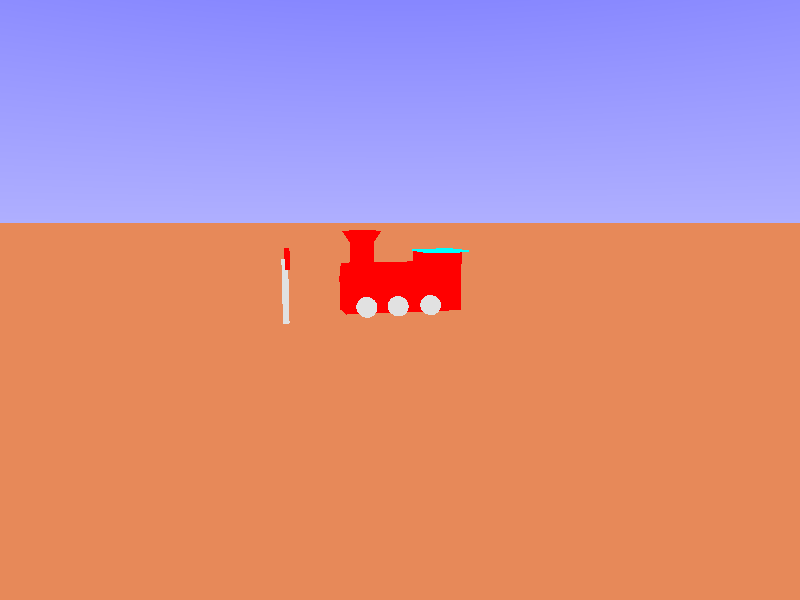 #include "colors.inc"

//background { color Gray }
          
camera{
    location <4, 2, -clock+15>
    look_at <0, 0, 0>
}

light_source { <0, 10, -5> color White }   

// skysphere function taken from POV-Ray documentation http://www-f9.ijs.si/~matevz/docs/PovRay/pov99.htm
sky_sphere {

    pigment {

      gradient y

      color_map {

        [0 color White]

        [1 color Blue]

      }

      scale 1.75

      translate -1

    }

}

// plane for the train to drive on - taken from the notes - slightly modified
plane {
    <0, 1, 0>, -0.325
    pigment{color rgb<0.8,0.25,0.1>} 

}

#declare train=union { 
    // box for the base of the train - rectangular
    box{ <-1.5,-0.25,-0.5>, <1.5,0.5,0.5> pigment { Red } }
    // box for the conductors cabin
    box { <-1.5,0,-0.5>, <-0.5,1.25,0.5> pigment { Red } }
    
    // roof box for the conductors cabin
    box { <-1.65,1.25,-0.65>, <-0.5,1.3,0.65> pigment { Cyan } }
    
    // cylinder for the engine
    // cylinders vectors are where it starts and where it ends, followed by it's radius, then pigment
    cylinder { <-0.5,0.5,0>, <1.5,0.5,0>, 0.5 pigment { Red } }
    
    // cylinder for spout
    cylinder { <1,0,0>, <1,1.5,0>, 0.3 pigment {Red} }
    
    // cone to finish it off
    cone { <1,1.5,0>, .3, <1,1.8,0>, 0.5 pigment { Red } }   
    
    // wheels... because every train needs wheels - use flat cylinders 
    // **** LEFT SIDE ****
    // front left
    cylinder { <1,-0.08,0.5>, <1, -0.08, 0.65>,0.25 pigment { Gray } }
    // middle left
    cylinder { <0.2,-0.08,0.5>, <0.2, -0.08, 0.65>,0.25 pigment { Gray } }
    // back left 
    cylinder { <-0.65,-0.08,0.5>, <-0.65, -0.08, 0.65>,0.25 pigment { Gray } }
    
    // **** REIGHT SIDE ****
    // front right                     
    cylinder { <1,-0.08,-0.5>, <1, -0.08, -0.65>,0.25 pigment { Gray } }
    // middle right
    cylinder { <0.2,-0.08,-0.5>, <0.2, -0.08, -0.65>,0.25 pigment { Gray } }
    // back right         
    cylinder { <-0.65,-0.08,-0.5>, <-0.65, -0.08, -0.65>,0.25 pigment { Gray } }
  
}  

#declare stopsign=union {
    // cylinder base for the poll  
    cylinder { <3,0,-2>, <3,1.5,-2>, 0.075 pigment {Gray} }
    // cylinder for the sign itself  
    cylinder { <3,1.5,-2.1>, <3,1.5,-2>, 0.25 pigment {Red}}

}

object{train translate <-clock, 0, 0>}
object{stopsign rotate <0,90,0> translate <5,-0.325,4>}

